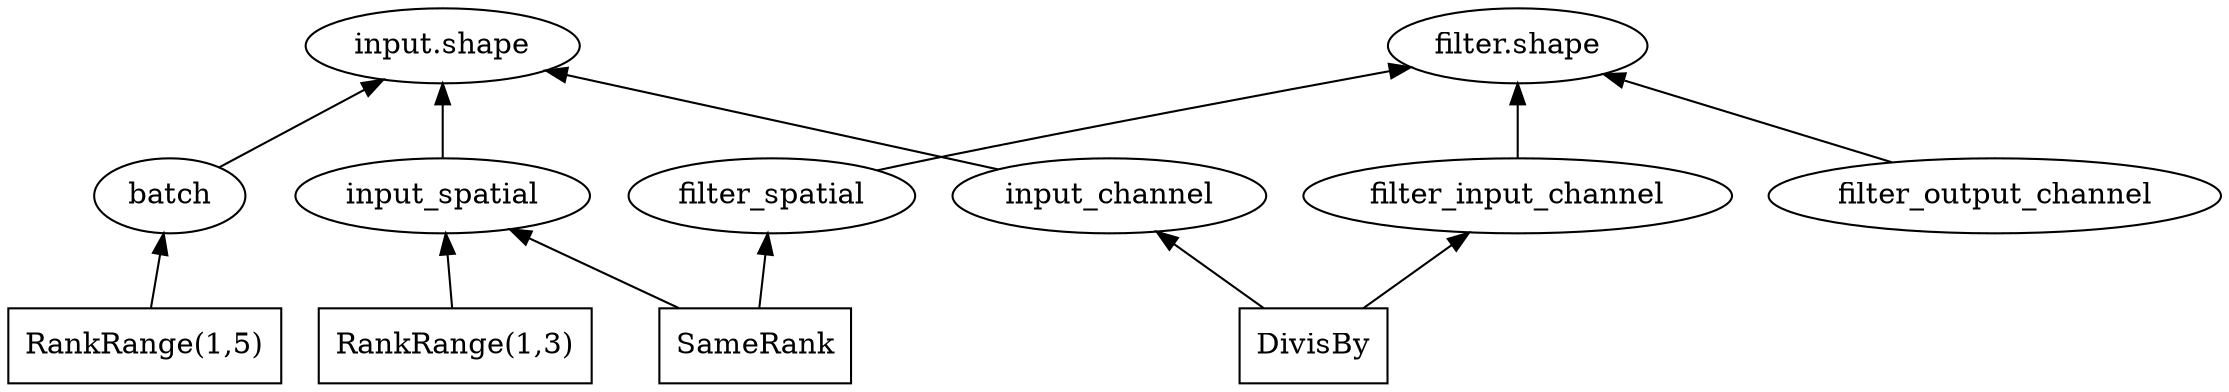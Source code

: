 digraph D {
  rankdir=BT

  input_shape [label="input.shape", shape=oval]
  filter_shape [label="filter.shape", shape=oval]
  batch [shape=oval]
  input_spatial [shape=oval]
  input_channel [shape=oval]
  filter_spatial [shape=oval]
  filter_input_channel [shape=oval]
  filter_output_channel [shape=oval]

  rank_batch [label="RankRange(1,5)", shape=box]
  rank_spatial [label="RankRange(1,3)", shape=box]
  same_rank [label="SameRank", shape=box]
  divis_by [label="DivisBy", shape=box]

  {batch, input_spatial, input_channel} -> input_shape
  {filter_spatial, filter_input_channel, filter_output_channel} -> filter_shape

  rank_batch -> batch
  rank_spatial -> input_spatial
  same_rank -> {input_spatial, filter_spatial}
  divis_by -> {input_channel, filter_input_channel}
}


